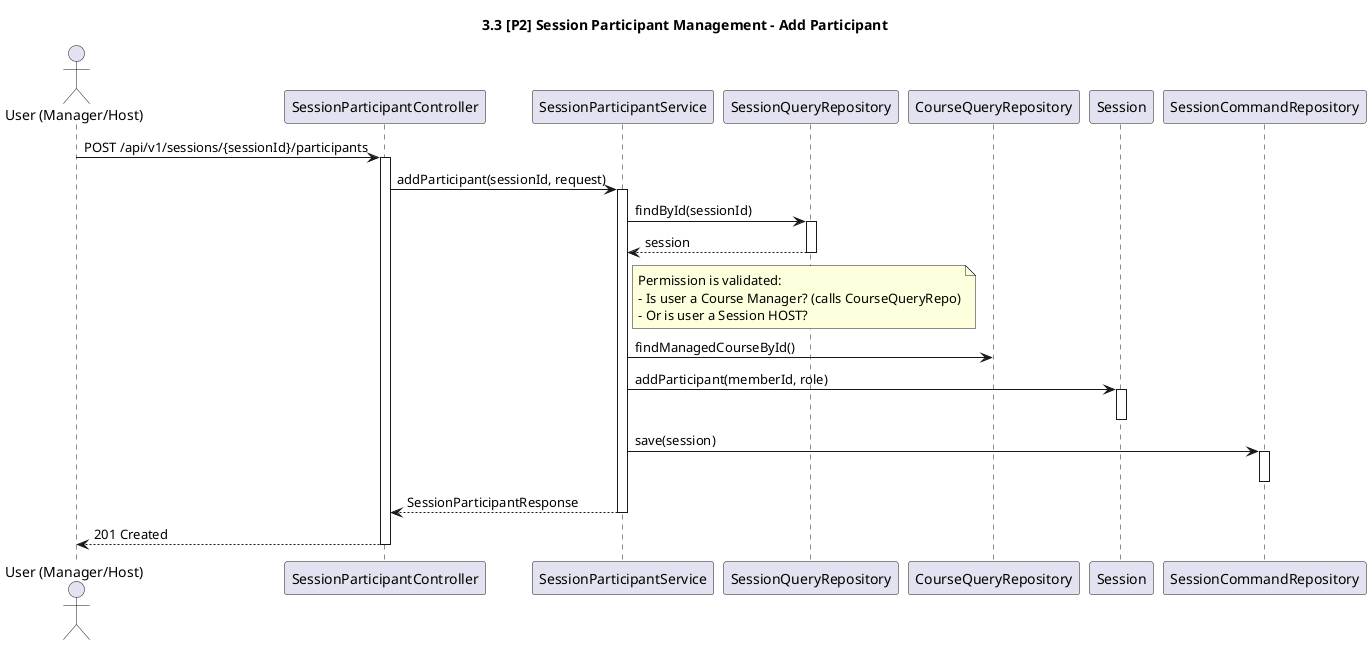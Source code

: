 @startuml

title 3.3 [P2] Session Participant Management - Add Participant

actor "User (Manager/Host)" as User
participant "SessionParticipantController" as Controller
participant "SessionParticipantService" as AppService
participant "SessionQueryRepository" as SessionQueryRepo
participant "CourseQueryRepository" as CourseQueryRepo
participant "Session" as SessionDomain
participant "SessionCommandRepository" as SessionCommandRepo

User -> Controller: POST /api/v1/sessions/{sessionId}/participants
activate Controller

Controller -> AppService: addParticipant(sessionId, request)
activate AppService

AppService -> SessionQueryRepo: findById(sessionId)
activate SessionQueryRepo
SessionQueryRepo --> AppService: session
deactivate SessionQueryRepo

note right of AppService
  Permission is validated:
  - Is user a Course Manager? (calls CourseQueryRepo)
  - Or is user a Session HOST?
end note

AppService -> CourseQueryRepo: findManagedCourseById()

AppService -> SessionDomain: addParticipant(memberId, role)
activate SessionDomain
deactivate SessionDomain

AppService -> SessionCommandRepo: save(session)
activate SessionCommandRepo
deactivate SessionCommandRepo

AppService --> Controller: SessionParticipantResponse
deactivate AppService

Controller --> User: 201 Created
deactivate Controller

@enduml
